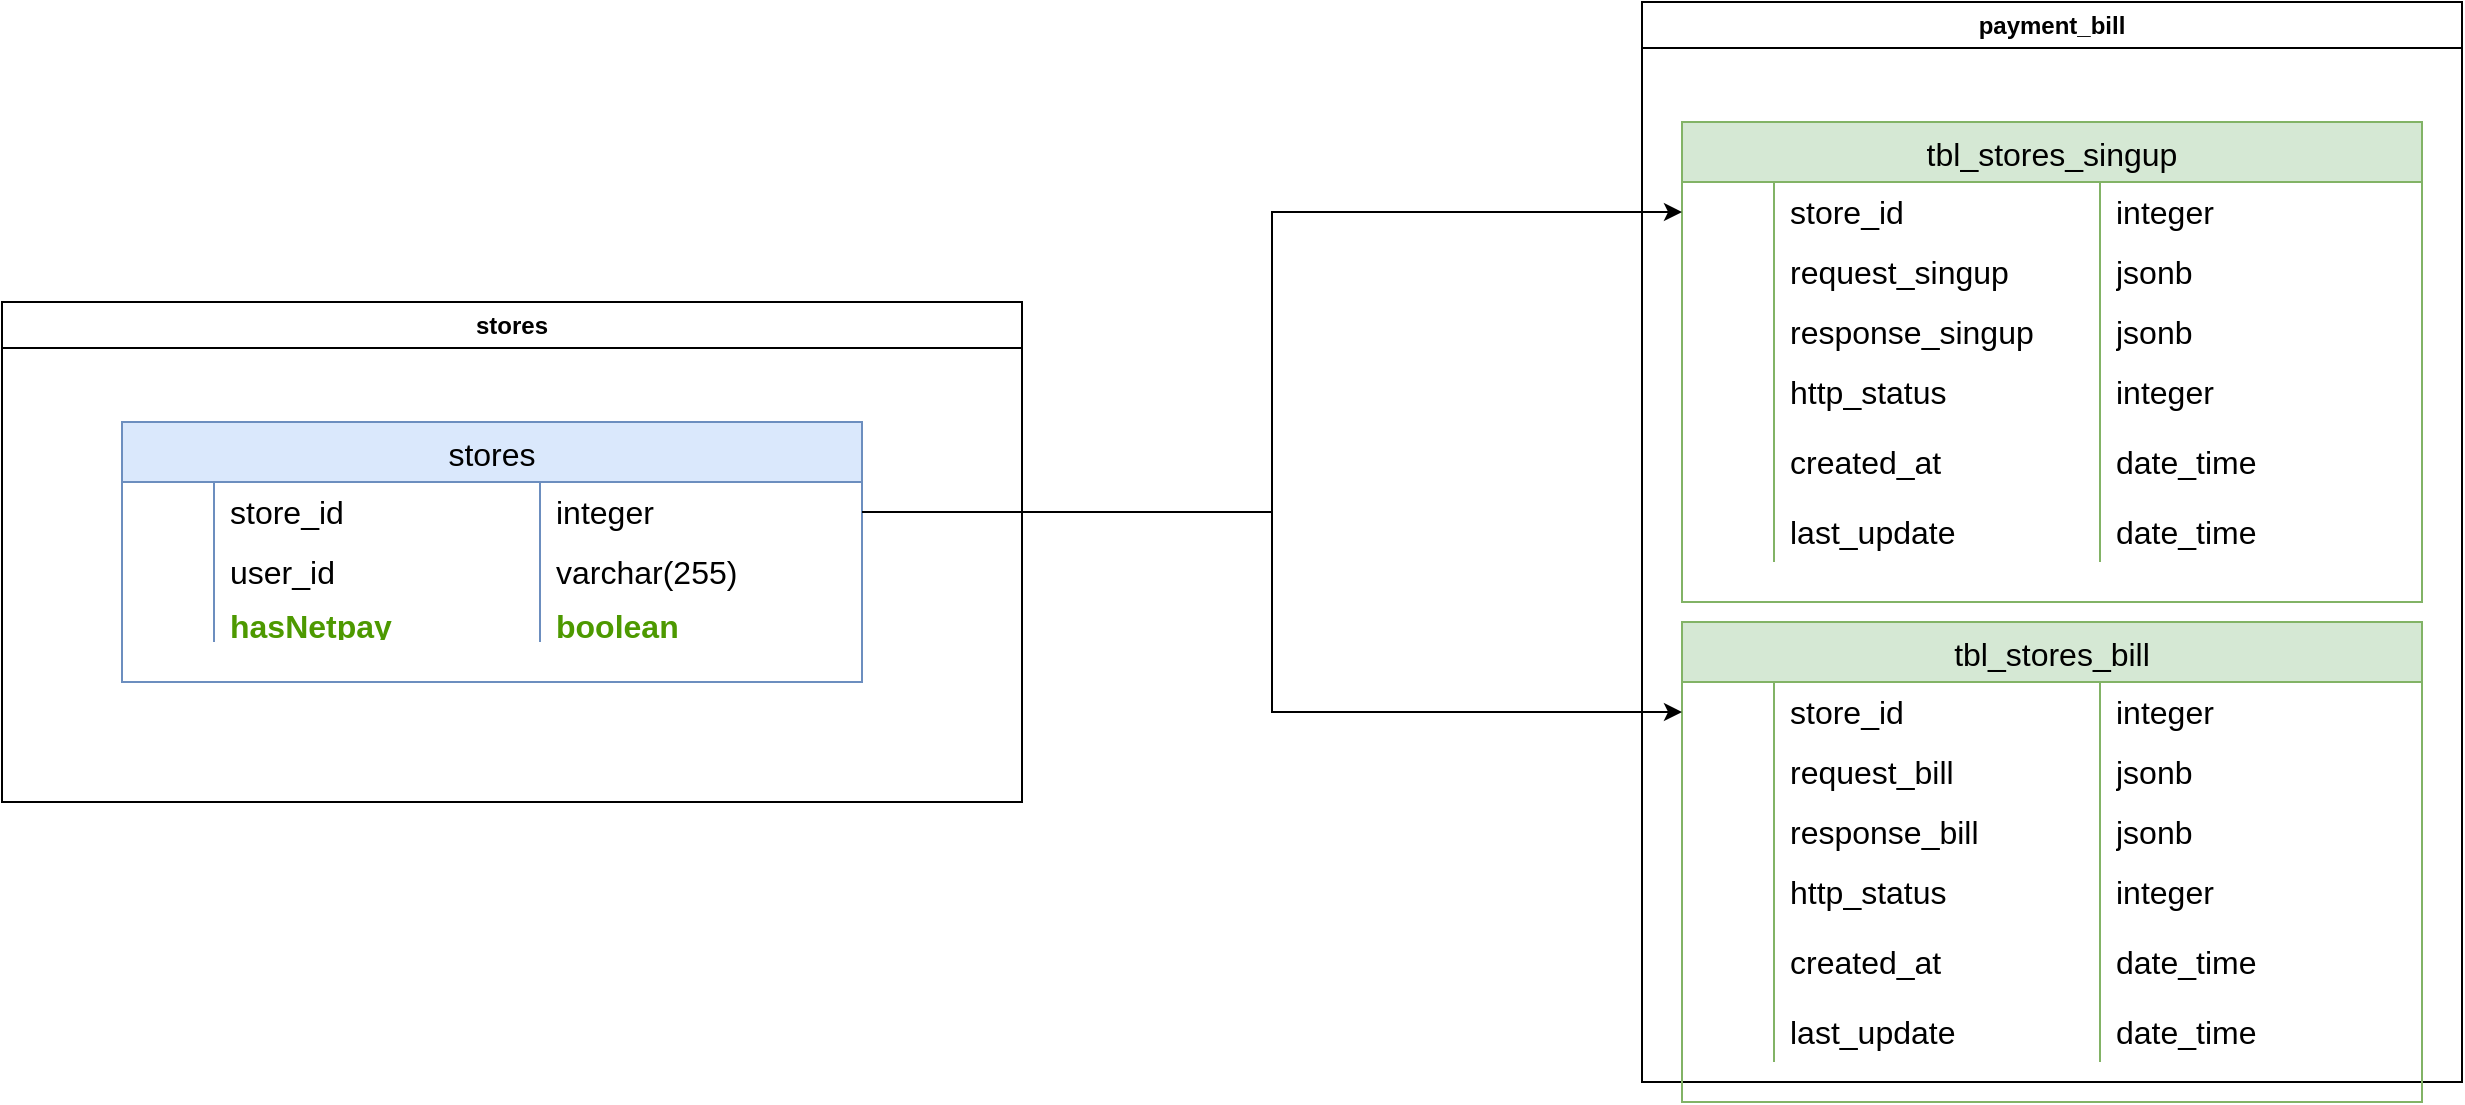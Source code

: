 <mxfile version="24.5.3" type="github">
  <diagram name="Página-1" id="sR-9Ipz1DtobjVX7vWEs">
    <mxGraphModel dx="2074" dy="1121" grid="1" gridSize="10" guides="1" tooltips="1" connect="1" arrows="1" fold="1" page="1" pageScale="1" pageWidth="827" pageHeight="1169" math="0" shadow="0">
      <root>
        <mxCell id="0" />
        <mxCell id="1" parent="0" />
        <mxCell id="05YtGx7H-CWME4nsVqSi-127" value="payment_bill" style="swimlane;whiteSpace=wrap;html=1;" parent="1" vertex="1">
          <mxGeometry x="1020" y="30" width="410" height="540" as="geometry" />
        </mxCell>
        <mxCell id="05YtGx7H-CWME4nsVqSi-57" value="tbl_stores_singup" style="shape=table;startSize=30;container=1;collapsible=0;childLayout=tableLayout;fixedRows=1;rowLines=0;fontStyle=0;strokeColor=#82b366;fontSize=16;fillColor=#d5e8d4;" parent="05YtGx7H-CWME4nsVqSi-127" vertex="1">
          <mxGeometry x="20" y="60" width="370" height="240" as="geometry" />
        </mxCell>
        <mxCell id="05YtGx7H-CWME4nsVqSi-58" value="" style="shape=tableRow;horizontal=0;startSize=0;swimlaneHead=0;swimlaneBody=0;top=0;left=0;bottom=0;right=0;collapsible=0;dropTarget=0;fillColor=none;points=[[0,0.5],[1,0.5]];portConstraint=eastwest;strokeColor=inherit;fontSize=16;" parent="05YtGx7H-CWME4nsVqSi-57" vertex="1">
          <mxGeometry y="30" width="370" height="30" as="geometry" />
        </mxCell>
        <mxCell id="05YtGx7H-CWME4nsVqSi-59" value="" style="shape=partialRectangle;html=1;whiteSpace=wrap;connectable=0;fillColor=none;top=0;left=0;bottom=0;right=0;overflow=hidden;pointerEvents=1;strokeColor=inherit;fontSize=16;" parent="05YtGx7H-CWME4nsVqSi-58" vertex="1">
          <mxGeometry width="46" height="30" as="geometry">
            <mxRectangle width="46" height="30" as="alternateBounds" />
          </mxGeometry>
        </mxCell>
        <mxCell id="05YtGx7H-CWME4nsVqSi-60" value="store_id" style="shape=partialRectangle;html=1;whiteSpace=wrap;connectable=0;fillColor=none;top=0;left=0;bottom=0;right=0;align=left;spacingLeft=6;overflow=hidden;strokeColor=inherit;fontSize=16;" parent="05YtGx7H-CWME4nsVqSi-58" vertex="1">
          <mxGeometry x="46" width="163" height="30" as="geometry">
            <mxRectangle width="163" height="30" as="alternateBounds" />
          </mxGeometry>
        </mxCell>
        <mxCell id="05YtGx7H-CWME4nsVqSi-61" value="integer" style="shape=partialRectangle;html=1;whiteSpace=wrap;connectable=0;fillColor=none;top=0;left=0;bottom=0;right=0;align=left;spacingLeft=6;overflow=hidden;strokeColor=inherit;fontSize=16;" parent="05YtGx7H-CWME4nsVqSi-58" vertex="1">
          <mxGeometry x="209" width="161" height="30" as="geometry">
            <mxRectangle width="161" height="30" as="alternateBounds" />
          </mxGeometry>
        </mxCell>
        <mxCell id="05YtGx7H-CWME4nsVqSi-62" value="" style="shape=tableRow;horizontal=0;startSize=0;swimlaneHead=0;swimlaneBody=0;top=0;left=0;bottom=0;right=0;collapsible=0;dropTarget=0;fillColor=none;points=[[0,0.5],[1,0.5]];portConstraint=eastwest;strokeColor=inherit;fontSize=16;" parent="05YtGx7H-CWME4nsVqSi-57" vertex="1">
          <mxGeometry y="60" width="370" height="30" as="geometry" />
        </mxCell>
        <mxCell id="05YtGx7H-CWME4nsVqSi-63" value="" style="shape=partialRectangle;html=1;whiteSpace=wrap;connectable=0;fillColor=none;top=0;left=0;bottom=0;right=0;overflow=hidden;strokeColor=inherit;fontSize=16;" parent="05YtGx7H-CWME4nsVqSi-62" vertex="1">
          <mxGeometry width="46" height="30" as="geometry">
            <mxRectangle width="46" height="30" as="alternateBounds" />
          </mxGeometry>
        </mxCell>
        <mxCell id="05YtGx7H-CWME4nsVqSi-64" value="request_singup" style="shape=partialRectangle;html=1;whiteSpace=wrap;connectable=0;fillColor=none;top=0;left=0;bottom=0;right=0;align=left;spacingLeft=6;overflow=hidden;strokeColor=inherit;fontSize=16;" parent="05YtGx7H-CWME4nsVqSi-62" vertex="1">
          <mxGeometry x="46" width="163" height="30" as="geometry">
            <mxRectangle width="163" height="30" as="alternateBounds" />
          </mxGeometry>
        </mxCell>
        <mxCell id="05YtGx7H-CWME4nsVqSi-65" value="jsonb" style="shape=partialRectangle;html=1;whiteSpace=wrap;connectable=0;fillColor=none;top=0;left=0;bottom=0;right=0;align=left;spacingLeft=6;overflow=hidden;strokeColor=inherit;fontSize=16;" parent="05YtGx7H-CWME4nsVqSi-62" vertex="1">
          <mxGeometry x="209" width="161" height="30" as="geometry">
            <mxRectangle width="161" height="30" as="alternateBounds" />
          </mxGeometry>
        </mxCell>
        <mxCell id="05YtGx7H-CWME4nsVqSi-137" style="shape=tableRow;horizontal=0;startSize=0;swimlaneHead=0;swimlaneBody=0;top=0;left=0;bottom=0;right=0;collapsible=0;dropTarget=0;fillColor=none;points=[[0,0.5],[1,0.5]];portConstraint=eastwest;strokeColor=inherit;fontSize=16;" parent="05YtGx7H-CWME4nsVqSi-57" vertex="1">
          <mxGeometry y="90" width="370" height="30" as="geometry" />
        </mxCell>
        <mxCell id="05YtGx7H-CWME4nsVqSi-138" style="shape=partialRectangle;html=1;whiteSpace=wrap;connectable=0;fillColor=none;top=0;left=0;bottom=0;right=0;overflow=hidden;strokeColor=inherit;fontSize=16;" parent="05YtGx7H-CWME4nsVqSi-137" vertex="1">
          <mxGeometry width="46" height="30" as="geometry">
            <mxRectangle width="46" height="30" as="alternateBounds" />
          </mxGeometry>
        </mxCell>
        <mxCell id="05YtGx7H-CWME4nsVqSi-139" value="response_singup" style="shape=partialRectangle;html=1;whiteSpace=wrap;connectable=0;fillColor=none;top=0;left=0;bottom=0;right=0;align=left;spacingLeft=6;overflow=hidden;strokeColor=inherit;fontSize=16;" parent="05YtGx7H-CWME4nsVqSi-137" vertex="1">
          <mxGeometry x="46" width="163" height="30" as="geometry">
            <mxRectangle width="163" height="30" as="alternateBounds" />
          </mxGeometry>
        </mxCell>
        <mxCell id="05YtGx7H-CWME4nsVqSi-140" value="jsonb" style="shape=partialRectangle;html=1;whiteSpace=wrap;connectable=0;fillColor=none;top=0;left=0;bottom=0;right=0;align=left;spacingLeft=6;overflow=hidden;strokeColor=inherit;fontSize=16;" parent="05YtGx7H-CWME4nsVqSi-137" vertex="1">
          <mxGeometry x="209" width="161" height="30" as="geometry">
            <mxRectangle width="161" height="30" as="alternateBounds" />
          </mxGeometry>
        </mxCell>
        <mxCell id="I4H8tl8wlG_9HhP1iISP-1" style="shape=tableRow;horizontal=0;startSize=0;swimlaneHead=0;swimlaneBody=0;top=0;left=0;bottom=0;right=0;collapsible=0;dropTarget=0;fillColor=none;points=[[0,0.5],[1,0.5]];portConstraint=eastwest;strokeColor=inherit;fontSize=16;" vertex="1" parent="05YtGx7H-CWME4nsVqSi-57">
          <mxGeometry y="120" width="370" height="30" as="geometry" />
        </mxCell>
        <mxCell id="I4H8tl8wlG_9HhP1iISP-2" style="shape=partialRectangle;html=1;whiteSpace=wrap;connectable=0;fillColor=none;top=0;left=0;bottom=0;right=0;overflow=hidden;strokeColor=inherit;fontSize=16;" vertex="1" parent="I4H8tl8wlG_9HhP1iISP-1">
          <mxGeometry width="46" height="30" as="geometry">
            <mxRectangle width="46" height="30" as="alternateBounds" />
          </mxGeometry>
        </mxCell>
        <mxCell id="I4H8tl8wlG_9HhP1iISP-3" value="http_status" style="shape=partialRectangle;html=1;whiteSpace=wrap;connectable=0;fillColor=none;top=0;left=0;bottom=0;right=0;align=left;spacingLeft=6;overflow=hidden;strokeColor=inherit;fontSize=16;" vertex="1" parent="I4H8tl8wlG_9HhP1iISP-1">
          <mxGeometry x="46" width="163" height="30" as="geometry">
            <mxRectangle width="163" height="30" as="alternateBounds" />
          </mxGeometry>
        </mxCell>
        <mxCell id="I4H8tl8wlG_9HhP1iISP-4" value="integer" style="shape=partialRectangle;html=1;whiteSpace=wrap;connectable=0;fillColor=none;top=0;left=0;bottom=0;right=0;align=left;spacingLeft=6;overflow=hidden;strokeColor=inherit;fontSize=16;" vertex="1" parent="I4H8tl8wlG_9HhP1iISP-1">
          <mxGeometry x="209" width="161" height="30" as="geometry">
            <mxRectangle width="161" height="30" as="alternateBounds" />
          </mxGeometry>
        </mxCell>
        <mxCell id="05YtGx7H-CWME4nsVqSi-70" style="shape=tableRow;horizontal=0;startSize=0;swimlaneHead=0;swimlaneBody=0;top=0;left=0;bottom=0;right=0;collapsible=0;dropTarget=0;fillColor=none;points=[[0,0.5],[1,0.5]];portConstraint=eastwest;strokeColor=inherit;fontSize=16;" parent="05YtGx7H-CWME4nsVqSi-57" vertex="1">
          <mxGeometry y="150" width="370" height="40" as="geometry" />
        </mxCell>
        <mxCell id="05YtGx7H-CWME4nsVqSi-71" style="shape=partialRectangle;html=1;whiteSpace=wrap;connectable=0;fillColor=none;top=0;left=0;bottom=0;right=0;overflow=hidden;strokeColor=inherit;fontSize=16;" parent="05YtGx7H-CWME4nsVqSi-70" vertex="1">
          <mxGeometry width="46" height="40" as="geometry">
            <mxRectangle width="46" height="40" as="alternateBounds" />
          </mxGeometry>
        </mxCell>
        <mxCell id="05YtGx7H-CWME4nsVqSi-72" value="created_at" style="shape=partialRectangle;html=1;whiteSpace=wrap;connectable=0;fillColor=none;top=0;left=0;bottom=0;right=0;align=left;spacingLeft=6;overflow=hidden;strokeColor=inherit;fontSize=16;" parent="05YtGx7H-CWME4nsVqSi-70" vertex="1">
          <mxGeometry x="46" width="163" height="40" as="geometry">
            <mxRectangle width="163" height="40" as="alternateBounds" />
          </mxGeometry>
        </mxCell>
        <mxCell id="05YtGx7H-CWME4nsVqSi-73" value="date_time" style="shape=partialRectangle;html=1;whiteSpace=wrap;connectable=0;fillColor=none;top=0;left=0;bottom=0;right=0;align=left;spacingLeft=6;overflow=hidden;strokeColor=inherit;fontSize=16;" parent="05YtGx7H-CWME4nsVqSi-70" vertex="1">
          <mxGeometry x="209" width="161" height="40" as="geometry">
            <mxRectangle width="161" height="40" as="alternateBounds" />
          </mxGeometry>
        </mxCell>
        <mxCell id="05YtGx7H-CWME4nsVqSi-74" style="shape=tableRow;horizontal=0;startSize=0;swimlaneHead=0;swimlaneBody=0;top=0;left=0;bottom=0;right=0;collapsible=0;dropTarget=0;fillColor=none;points=[[0,0.5],[1,0.5]];portConstraint=eastwest;strokeColor=inherit;fontSize=16;" parent="05YtGx7H-CWME4nsVqSi-57" vertex="1">
          <mxGeometry y="190" width="370" height="30" as="geometry" />
        </mxCell>
        <mxCell id="05YtGx7H-CWME4nsVqSi-75" style="shape=partialRectangle;html=1;whiteSpace=wrap;connectable=0;fillColor=none;top=0;left=0;bottom=0;right=0;overflow=hidden;strokeColor=inherit;fontSize=16;" parent="05YtGx7H-CWME4nsVqSi-74" vertex="1">
          <mxGeometry width="46" height="30" as="geometry">
            <mxRectangle width="46" height="30" as="alternateBounds" />
          </mxGeometry>
        </mxCell>
        <mxCell id="05YtGx7H-CWME4nsVqSi-76" value="last_update" style="shape=partialRectangle;html=1;whiteSpace=wrap;connectable=0;fillColor=none;top=0;left=0;bottom=0;right=0;align=left;spacingLeft=6;overflow=hidden;strokeColor=inherit;fontSize=16;" parent="05YtGx7H-CWME4nsVqSi-74" vertex="1">
          <mxGeometry x="46" width="163" height="30" as="geometry">
            <mxRectangle width="163" height="30" as="alternateBounds" />
          </mxGeometry>
        </mxCell>
        <mxCell id="05YtGx7H-CWME4nsVqSi-77" value="date_time" style="shape=partialRectangle;html=1;whiteSpace=wrap;connectable=0;fillColor=none;top=0;left=0;bottom=0;right=0;align=left;spacingLeft=6;overflow=hidden;strokeColor=inherit;fontSize=16;" parent="05YtGx7H-CWME4nsVqSi-74" vertex="1">
          <mxGeometry x="209" width="161" height="30" as="geometry">
            <mxRectangle width="161" height="30" as="alternateBounds" />
          </mxGeometry>
        </mxCell>
        <mxCell id="05YtGx7H-CWME4nsVqSi-145" value="tbl_stores_bill" style="shape=table;startSize=30;container=1;collapsible=0;childLayout=tableLayout;fixedRows=1;rowLines=0;fontStyle=0;strokeColor=#82b366;fontSize=16;fillColor=#d5e8d4;" parent="05YtGx7H-CWME4nsVqSi-127" vertex="1">
          <mxGeometry x="20" y="310" width="370" height="240" as="geometry" />
        </mxCell>
        <mxCell id="05YtGx7H-CWME4nsVqSi-146" value="" style="shape=tableRow;horizontal=0;startSize=0;swimlaneHead=0;swimlaneBody=0;top=0;left=0;bottom=0;right=0;collapsible=0;dropTarget=0;fillColor=none;points=[[0,0.5],[1,0.5]];portConstraint=eastwest;strokeColor=inherit;fontSize=16;" parent="05YtGx7H-CWME4nsVqSi-145" vertex="1">
          <mxGeometry y="30" width="370" height="30" as="geometry" />
        </mxCell>
        <mxCell id="05YtGx7H-CWME4nsVqSi-147" value="" style="shape=partialRectangle;html=1;whiteSpace=wrap;connectable=0;fillColor=none;top=0;left=0;bottom=0;right=0;overflow=hidden;pointerEvents=1;strokeColor=inherit;fontSize=16;" parent="05YtGx7H-CWME4nsVqSi-146" vertex="1">
          <mxGeometry width="46" height="30" as="geometry">
            <mxRectangle width="46" height="30" as="alternateBounds" />
          </mxGeometry>
        </mxCell>
        <mxCell id="05YtGx7H-CWME4nsVqSi-148" value="store_id" style="shape=partialRectangle;html=1;whiteSpace=wrap;connectable=0;fillColor=none;top=0;left=0;bottom=0;right=0;align=left;spacingLeft=6;overflow=hidden;strokeColor=inherit;fontSize=16;" parent="05YtGx7H-CWME4nsVqSi-146" vertex="1">
          <mxGeometry x="46" width="163" height="30" as="geometry">
            <mxRectangle width="163" height="30" as="alternateBounds" />
          </mxGeometry>
        </mxCell>
        <mxCell id="05YtGx7H-CWME4nsVqSi-149" value="integer" style="shape=partialRectangle;html=1;whiteSpace=wrap;connectable=0;fillColor=none;top=0;left=0;bottom=0;right=0;align=left;spacingLeft=6;overflow=hidden;strokeColor=inherit;fontSize=16;" parent="05YtGx7H-CWME4nsVqSi-146" vertex="1">
          <mxGeometry x="209" width="161" height="30" as="geometry">
            <mxRectangle width="161" height="30" as="alternateBounds" />
          </mxGeometry>
        </mxCell>
        <mxCell id="05YtGx7H-CWME4nsVqSi-158" style="shape=tableRow;horizontal=0;startSize=0;swimlaneHead=0;swimlaneBody=0;top=0;left=0;bottom=0;right=0;collapsible=0;dropTarget=0;fillColor=none;points=[[0,0.5],[1,0.5]];portConstraint=eastwest;strokeColor=inherit;fontSize=16;" parent="05YtGx7H-CWME4nsVqSi-145" vertex="1">
          <mxGeometry y="60" width="370" height="30" as="geometry" />
        </mxCell>
        <mxCell id="05YtGx7H-CWME4nsVqSi-159" style="shape=partialRectangle;html=1;whiteSpace=wrap;connectable=0;fillColor=none;top=0;left=0;bottom=0;right=0;overflow=hidden;strokeColor=inherit;fontSize=16;" parent="05YtGx7H-CWME4nsVqSi-158" vertex="1">
          <mxGeometry width="46" height="30" as="geometry">
            <mxRectangle width="46" height="30" as="alternateBounds" />
          </mxGeometry>
        </mxCell>
        <mxCell id="05YtGx7H-CWME4nsVqSi-160" value="request_bill" style="shape=partialRectangle;html=1;whiteSpace=wrap;connectable=0;fillColor=none;top=0;left=0;bottom=0;right=0;align=left;spacingLeft=6;overflow=hidden;strokeColor=inherit;fontSize=16;" parent="05YtGx7H-CWME4nsVqSi-158" vertex="1">
          <mxGeometry x="46" width="163" height="30" as="geometry">
            <mxRectangle width="163" height="30" as="alternateBounds" />
          </mxGeometry>
        </mxCell>
        <mxCell id="05YtGx7H-CWME4nsVqSi-161" value="&lt;div&gt;jsonb&lt;/div&gt;" style="shape=partialRectangle;html=1;whiteSpace=wrap;connectable=0;fillColor=none;top=0;left=0;bottom=0;right=0;align=left;spacingLeft=6;overflow=hidden;strokeColor=inherit;fontSize=16;" parent="05YtGx7H-CWME4nsVqSi-158" vertex="1">
          <mxGeometry x="209" width="161" height="30" as="geometry">
            <mxRectangle width="161" height="30" as="alternateBounds" />
          </mxGeometry>
        </mxCell>
        <mxCell id="s_7tr-dG0rgTzwTSZN3e-1" style="shape=tableRow;horizontal=0;startSize=0;swimlaneHead=0;swimlaneBody=0;top=0;left=0;bottom=0;right=0;collapsible=0;dropTarget=0;fillColor=none;points=[[0,0.5],[1,0.5]];portConstraint=eastwest;strokeColor=inherit;fontSize=16;" parent="05YtGx7H-CWME4nsVqSi-145" vertex="1">
          <mxGeometry y="90" width="370" height="30" as="geometry" />
        </mxCell>
        <mxCell id="s_7tr-dG0rgTzwTSZN3e-2" style="shape=partialRectangle;html=1;whiteSpace=wrap;connectable=0;fillColor=none;top=0;left=0;bottom=0;right=0;overflow=hidden;strokeColor=inherit;fontSize=16;" parent="s_7tr-dG0rgTzwTSZN3e-1" vertex="1">
          <mxGeometry width="46" height="30" as="geometry">
            <mxRectangle width="46" height="30" as="alternateBounds" />
          </mxGeometry>
        </mxCell>
        <mxCell id="s_7tr-dG0rgTzwTSZN3e-3" value="response_bill" style="shape=partialRectangle;html=1;whiteSpace=wrap;connectable=0;fillColor=none;top=0;left=0;bottom=0;right=0;align=left;spacingLeft=6;overflow=hidden;strokeColor=inherit;fontSize=16;" parent="s_7tr-dG0rgTzwTSZN3e-1" vertex="1">
          <mxGeometry x="46" width="163" height="30" as="geometry">
            <mxRectangle width="163" height="30" as="alternateBounds" />
          </mxGeometry>
        </mxCell>
        <mxCell id="s_7tr-dG0rgTzwTSZN3e-4" value="jsonb" style="shape=partialRectangle;html=1;whiteSpace=wrap;connectable=0;fillColor=none;top=0;left=0;bottom=0;right=0;align=left;spacingLeft=6;overflow=hidden;strokeColor=inherit;fontSize=16;" parent="s_7tr-dG0rgTzwTSZN3e-1" vertex="1">
          <mxGeometry x="209" width="161" height="30" as="geometry">
            <mxRectangle width="161" height="30" as="alternateBounds" />
          </mxGeometry>
        </mxCell>
        <mxCell id="I4H8tl8wlG_9HhP1iISP-5" style="shape=tableRow;horizontal=0;startSize=0;swimlaneHead=0;swimlaneBody=0;top=0;left=0;bottom=0;right=0;collapsible=0;dropTarget=0;fillColor=none;points=[[0,0.5],[1,0.5]];portConstraint=eastwest;strokeColor=inherit;fontSize=16;" vertex="1" parent="05YtGx7H-CWME4nsVqSi-145">
          <mxGeometry y="120" width="370" height="30" as="geometry" />
        </mxCell>
        <mxCell id="I4H8tl8wlG_9HhP1iISP-6" style="shape=partialRectangle;html=1;whiteSpace=wrap;connectable=0;fillColor=none;top=0;left=0;bottom=0;right=0;overflow=hidden;strokeColor=inherit;fontSize=16;" vertex="1" parent="I4H8tl8wlG_9HhP1iISP-5">
          <mxGeometry width="46" height="30" as="geometry">
            <mxRectangle width="46" height="30" as="alternateBounds" />
          </mxGeometry>
        </mxCell>
        <mxCell id="I4H8tl8wlG_9HhP1iISP-7" value="http_status" style="shape=partialRectangle;html=1;whiteSpace=wrap;connectable=0;fillColor=none;top=0;left=0;bottom=0;right=0;align=left;spacingLeft=6;overflow=hidden;strokeColor=inherit;fontSize=16;" vertex="1" parent="I4H8tl8wlG_9HhP1iISP-5">
          <mxGeometry x="46" width="163" height="30" as="geometry">
            <mxRectangle width="163" height="30" as="alternateBounds" />
          </mxGeometry>
        </mxCell>
        <mxCell id="I4H8tl8wlG_9HhP1iISP-8" value="integer" style="shape=partialRectangle;html=1;whiteSpace=wrap;connectable=0;fillColor=none;top=0;left=0;bottom=0;right=0;align=left;spacingLeft=6;overflow=hidden;strokeColor=inherit;fontSize=16;" vertex="1" parent="I4H8tl8wlG_9HhP1iISP-5">
          <mxGeometry x="209" width="161" height="30" as="geometry">
            <mxRectangle width="161" height="30" as="alternateBounds" />
          </mxGeometry>
        </mxCell>
        <mxCell id="05YtGx7H-CWME4nsVqSi-166" style="shape=tableRow;horizontal=0;startSize=0;swimlaneHead=0;swimlaneBody=0;top=0;left=0;bottom=0;right=0;collapsible=0;dropTarget=0;fillColor=none;points=[[0,0.5],[1,0.5]];portConstraint=eastwest;strokeColor=inherit;fontSize=16;" parent="05YtGx7H-CWME4nsVqSi-145" vertex="1">
          <mxGeometry y="150" width="370" height="40" as="geometry" />
        </mxCell>
        <mxCell id="05YtGx7H-CWME4nsVqSi-167" style="shape=partialRectangle;html=1;whiteSpace=wrap;connectable=0;fillColor=none;top=0;left=0;bottom=0;right=0;overflow=hidden;strokeColor=inherit;fontSize=16;" parent="05YtGx7H-CWME4nsVqSi-166" vertex="1">
          <mxGeometry width="46" height="40" as="geometry">
            <mxRectangle width="46" height="40" as="alternateBounds" />
          </mxGeometry>
        </mxCell>
        <mxCell id="05YtGx7H-CWME4nsVqSi-168" value="created_at" style="shape=partialRectangle;html=1;whiteSpace=wrap;connectable=0;fillColor=none;top=0;left=0;bottom=0;right=0;align=left;spacingLeft=6;overflow=hidden;strokeColor=inherit;fontSize=16;" parent="05YtGx7H-CWME4nsVqSi-166" vertex="1">
          <mxGeometry x="46" width="163" height="40" as="geometry">
            <mxRectangle width="163" height="40" as="alternateBounds" />
          </mxGeometry>
        </mxCell>
        <mxCell id="05YtGx7H-CWME4nsVqSi-169" value="date_time" style="shape=partialRectangle;html=1;whiteSpace=wrap;connectable=0;fillColor=none;top=0;left=0;bottom=0;right=0;align=left;spacingLeft=6;overflow=hidden;strokeColor=inherit;fontSize=16;" parent="05YtGx7H-CWME4nsVqSi-166" vertex="1">
          <mxGeometry x="209" width="161" height="40" as="geometry">
            <mxRectangle width="161" height="40" as="alternateBounds" />
          </mxGeometry>
        </mxCell>
        <mxCell id="05YtGx7H-CWME4nsVqSi-170" style="shape=tableRow;horizontal=0;startSize=0;swimlaneHead=0;swimlaneBody=0;top=0;left=0;bottom=0;right=0;collapsible=0;dropTarget=0;fillColor=none;points=[[0,0.5],[1,0.5]];portConstraint=eastwest;strokeColor=inherit;fontSize=16;" parent="05YtGx7H-CWME4nsVqSi-145" vertex="1">
          <mxGeometry y="190" width="370" height="30" as="geometry" />
        </mxCell>
        <mxCell id="05YtGx7H-CWME4nsVqSi-171" style="shape=partialRectangle;html=1;whiteSpace=wrap;connectable=0;fillColor=none;top=0;left=0;bottom=0;right=0;overflow=hidden;strokeColor=inherit;fontSize=16;" parent="05YtGx7H-CWME4nsVqSi-170" vertex="1">
          <mxGeometry width="46" height="30" as="geometry">
            <mxRectangle width="46" height="30" as="alternateBounds" />
          </mxGeometry>
        </mxCell>
        <mxCell id="05YtGx7H-CWME4nsVqSi-172" value="last_update" style="shape=partialRectangle;html=1;whiteSpace=wrap;connectable=0;fillColor=none;top=0;left=0;bottom=0;right=0;align=left;spacingLeft=6;overflow=hidden;strokeColor=inherit;fontSize=16;" parent="05YtGx7H-CWME4nsVqSi-170" vertex="1">
          <mxGeometry x="46" width="163" height="30" as="geometry">
            <mxRectangle width="163" height="30" as="alternateBounds" />
          </mxGeometry>
        </mxCell>
        <mxCell id="05YtGx7H-CWME4nsVqSi-173" value="date_time" style="shape=partialRectangle;html=1;whiteSpace=wrap;connectable=0;fillColor=none;top=0;left=0;bottom=0;right=0;align=left;spacingLeft=6;overflow=hidden;strokeColor=inherit;fontSize=16;" parent="05YtGx7H-CWME4nsVqSi-170" vertex="1">
          <mxGeometry x="209" width="161" height="30" as="geometry">
            <mxRectangle width="161" height="30" as="alternateBounds" />
          </mxGeometry>
        </mxCell>
        <mxCell id="s_7tr-dG0rgTzwTSZN3e-5" value="stores" style="swimlane;whiteSpace=wrap;html=1;" parent="1" vertex="1">
          <mxGeometry x="200" y="180" width="510" height="250" as="geometry" />
        </mxCell>
        <mxCell id="05YtGx7H-CWME4nsVqSi-40" value="stores" style="shape=table;startSize=30;container=1;collapsible=0;childLayout=tableLayout;fixedRows=1;rowLines=0;fontStyle=0;strokeColor=#6c8ebf;fontSize=16;fillColor=#dae8fc;" parent="s_7tr-dG0rgTzwTSZN3e-5" vertex="1">
          <mxGeometry x="60" y="60" width="370" height="130" as="geometry" />
        </mxCell>
        <mxCell id="05YtGx7H-CWME4nsVqSi-41" value="" style="shape=tableRow;horizontal=0;startSize=0;swimlaneHead=0;swimlaneBody=0;top=0;left=0;bottom=0;right=0;collapsible=0;dropTarget=0;fillColor=none;points=[[0,0.5],[1,0.5]];portConstraint=eastwest;strokeColor=inherit;fontSize=16;" parent="05YtGx7H-CWME4nsVqSi-40" vertex="1">
          <mxGeometry y="30" width="370" height="30" as="geometry" />
        </mxCell>
        <mxCell id="05YtGx7H-CWME4nsVqSi-42" value="" style="shape=partialRectangle;html=1;whiteSpace=wrap;connectable=0;fillColor=none;top=0;left=0;bottom=0;right=0;overflow=hidden;pointerEvents=1;strokeColor=inherit;fontSize=16;" parent="05YtGx7H-CWME4nsVqSi-41" vertex="1">
          <mxGeometry width="46" height="30" as="geometry">
            <mxRectangle width="46" height="30" as="alternateBounds" />
          </mxGeometry>
        </mxCell>
        <mxCell id="05YtGx7H-CWME4nsVqSi-43" value="store_id" style="shape=partialRectangle;html=1;whiteSpace=wrap;connectable=0;fillColor=none;top=0;left=0;bottom=0;right=0;align=left;spacingLeft=6;overflow=hidden;strokeColor=inherit;fontSize=16;" parent="05YtGx7H-CWME4nsVqSi-41" vertex="1">
          <mxGeometry x="46" width="163" height="30" as="geometry">
            <mxRectangle width="163" height="30" as="alternateBounds" />
          </mxGeometry>
        </mxCell>
        <mxCell id="05YtGx7H-CWME4nsVqSi-44" value="integer" style="shape=partialRectangle;html=1;whiteSpace=wrap;connectable=0;fillColor=none;top=0;left=0;bottom=0;right=0;align=left;spacingLeft=6;overflow=hidden;strokeColor=inherit;fontSize=16;" parent="05YtGx7H-CWME4nsVqSi-41" vertex="1">
          <mxGeometry x="209" width="161" height="30" as="geometry">
            <mxRectangle width="161" height="30" as="alternateBounds" />
          </mxGeometry>
        </mxCell>
        <mxCell id="05YtGx7H-CWME4nsVqSi-45" value="" style="shape=tableRow;horizontal=0;startSize=0;swimlaneHead=0;swimlaneBody=0;top=0;left=0;bottom=0;right=0;collapsible=0;dropTarget=0;fillColor=none;points=[[0,0.5],[1,0.5]];portConstraint=eastwest;strokeColor=inherit;fontSize=16;" parent="05YtGx7H-CWME4nsVqSi-40" vertex="1">
          <mxGeometry y="60" width="370" height="30" as="geometry" />
        </mxCell>
        <mxCell id="05YtGx7H-CWME4nsVqSi-46" value="" style="shape=partialRectangle;html=1;whiteSpace=wrap;connectable=0;fillColor=none;top=0;left=0;bottom=0;right=0;overflow=hidden;strokeColor=inherit;fontSize=16;" parent="05YtGx7H-CWME4nsVqSi-45" vertex="1">
          <mxGeometry width="46" height="30" as="geometry">
            <mxRectangle width="46" height="30" as="alternateBounds" />
          </mxGeometry>
        </mxCell>
        <mxCell id="05YtGx7H-CWME4nsVqSi-47" value="user_id" style="shape=partialRectangle;html=1;whiteSpace=wrap;connectable=0;fillColor=none;top=0;left=0;bottom=0;right=0;align=left;spacingLeft=6;overflow=hidden;strokeColor=inherit;fontSize=16;" parent="05YtGx7H-CWME4nsVqSi-45" vertex="1">
          <mxGeometry x="46" width="163" height="30" as="geometry">
            <mxRectangle width="163" height="30" as="alternateBounds" />
          </mxGeometry>
        </mxCell>
        <mxCell id="05YtGx7H-CWME4nsVqSi-48" value="varchar(255)" style="shape=partialRectangle;html=1;whiteSpace=wrap;connectable=0;fillColor=none;top=0;left=0;bottom=0;right=0;align=left;spacingLeft=6;overflow=hidden;strokeColor=inherit;fontSize=16;" parent="05YtGx7H-CWME4nsVqSi-45" vertex="1">
          <mxGeometry x="209" width="161" height="30" as="geometry">
            <mxRectangle width="161" height="30" as="alternateBounds" />
          </mxGeometry>
        </mxCell>
        <mxCell id="05YtGx7H-CWME4nsVqSi-133" style="shape=tableRow;horizontal=0;startSize=0;swimlaneHead=0;swimlaneBody=0;top=0;left=0;bottom=0;right=0;collapsible=0;dropTarget=0;fillColor=none;points=[[0,0.5],[1,0.5]];portConstraint=eastwest;strokeColor=inherit;fontSize=16;" parent="05YtGx7H-CWME4nsVqSi-40" vertex="1">
          <mxGeometry y="90" width="370" height="20" as="geometry" />
        </mxCell>
        <mxCell id="05YtGx7H-CWME4nsVqSi-134" style="shape=partialRectangle;html=1;whiteSpace=wrap;connectable=0;fillColor=none;top=0;left=0;bottom=0;right=0;overflow=hidden;strokeColor=inherit;fontSize=16;" parent="05YtGx7H-CWME4nsVqSi-133" vertex="1">
          <mxGeometry width="46" height="20" as="geometry">
            <mxRectangle width="46" height="20" as="alternateBounds" />
          </mxGeometry>
        </mxCell>
        <mxCell id="05YtGx7H-CWME4nsVqSi-135" value="hasNetpay" style="shape=partialRectangle;html=1;whiteSpace=wrap;connectable=0;fillColor=none;top=0;left=0;bottom=0;right=0;align=left;spacingLeft=6;overflow=hidden;strokeColor=inherit;fontSize=16;fillStyle=hatch;strokeWidth=3;spacing=2;labelBackgroundColor=none;fontColor=#4D9900;fontStyle=1" parent="05YtGx7H-CWME4nsVqSi-133" vertex="1">
          <mxGeometry x="46" width="163" height="20" as="geometry">
            <mxRectangle width="163" height="20" as="alternateBounds" />
          </mxGeometry>
        </mxCell>
        <mxCell id="05YtGx7H-CWME4nsVqSi-136" value="boolean" style="shape=partialRectangle;html=1;whiteSpace=wrap;connectable=0;fillColor=none;top=0;left=0;bottom=0;right=0;align=left;spacingLeft=6;overflow=hidden;strokeColor=inherit;fontSize=16;fillStyle=hatch;strokeWidth=3;spacing=2;labelBackgroundColor=none;fontColor=#4D9900;fontStyle=1" parent="05YtGx7H-CWME4nsVqSi-133" vertex="1">
          <mxGeometry x="209" width="161" height="20" as="geometry">
            <mxRectangle width="161" height="20" as="alternateBounds" />
          </mxGeometry>
        </mxCell>
        <mxCell id="s_7tr-dG0rgTzwTSZN3e-6" style="edgeStyle=orthogonalEdgeStyle;rounded=0;orthogonalLoop=1;jettySize=auto;html=1;exitX=1;exitY=0.5;exitDx=0;exitDy=0;" parent="1" source="05YtGx7H-CWME4nsVqSi-41" target="05YtGx7H-CWME4nsVqSi-58" edge="1">
          <mxGeometry relative="1" as="geometry" />
        </mxCell>
        <mxCell id="s_7tr-dG0rgTzwTSZN3e-7" style="edgeStyle=orthogonalEdgeStyle;rounded=0;orthogonalLoop=1;jettySize=auto;html=1;exitX=1;exitY=0.5;exitDx=0;exitDy=0;" parent="1" source="05YtGx7H-CWME4nsVqSi-41" target="05YtGx7H-CWME4nsVqSi-146" edge="1">
          <mxGeometry relative="1" as="geometry" />
        </mxCell>
      </root>
    </mxGraphModel>
  </diagram>
</mxfile>

